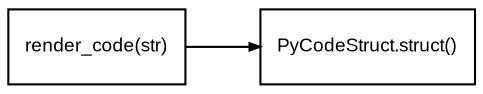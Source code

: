 digraph pycode {

    graph [ rankdir = "LR"];
    node [shape=record,fontname=Arial,fontsize=9];
    edge [arrowsize=0.5,fontname=Arial,fontsize=9];

    // Nodes
    render_code [label="render_code(str)"];
    pycodestruct_struct [label="PyCodeStruct.struct()"];
    // Links
    render_code -> pycodestruct_struct;
}
